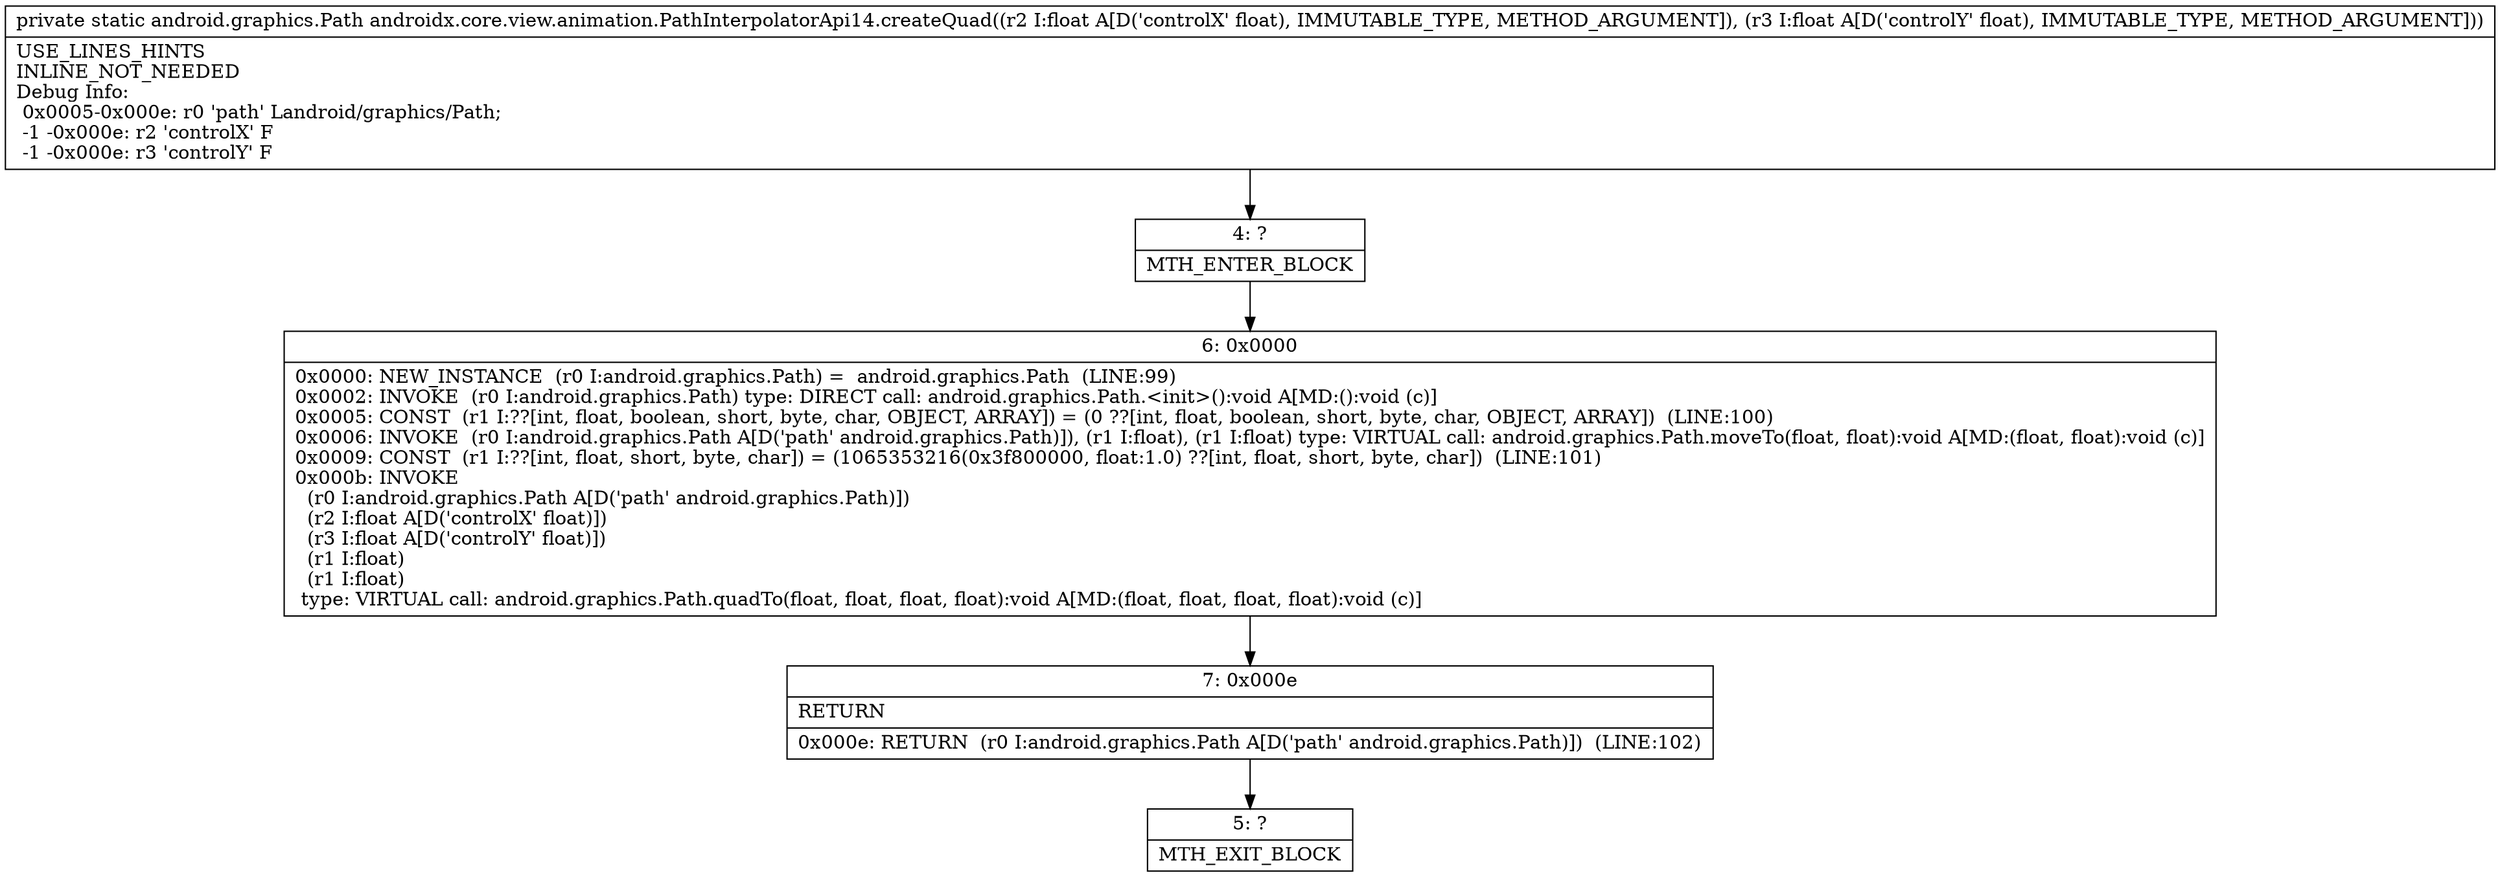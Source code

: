 digraph "CFG forandroidx.core.view.animation.PathInterpolatorApi14.createQuad(FF)Landroid\/graphics\/Path;" {
Node_4 [shape=record,label="{4\:\ ?|MTH_ENTER_BLOCK\l}"];
Node_6 [shape=record,label="{6\:\ 0x0000|0x0000: NEW_INSTANCE  (r0 I:android.graphics.Path) =  android.graphics.Path  (LINE:99)\l0x0002: INVOKE  (r0 I:android.graphics.Path) type: DIRECT call: android.graphics.Path.\<init\>():void A[MD:():void (c)]\l0x0005: CONST  (r1 I:??[int, float, boolean, short, byte, char, OBJECT, ARRAY]) = (0 ??[int, float, boolean, short, byte, char, OBJECT, ARRAY])  (LINE:100)\l0x0006: INVOKE  (r0 I:android.graphics.Path A[D('path' android.graphics.Path)]), (r1 I:float), (r1 I:float) type: VIRTUAL call: android.graphics.Path.moveTo(float, float):void A[MD:(float, float):void (c)]\l0x0009: CONST  (r1 I:??[int, float, short, byte, char]) = (1065353216(0x3f800000, float:1.0) ??[int, float, short, byte, char])  (LINE:101)\l0x000b: INVOKE  \l  (r0 I:android.graphics.Path A[D('path' android.graphics.Path)])\l  (r2 I:float A[D('controlX' float)])\l  (r3 I:float A[D('controlY' float)])\l  (r1 I:float)\l  (r1 I:float)\l type: VIRTUAL call: android.graphics.Path.quadTo(float, float, float, float):void A[MD:(float, float, float, float):void (c)]\l}"];
Node_7 [shape=record,label="{7\:\ 0x000e|RETURN\l|0x000e: RETURN  (r0 I:android.graphics.Path A[D('path' android.graphics.Path)])  (LINE:102)\l}"];
Node_5 [shape=record,label="{5\:\ ?|MTH_EXIT_BLOCK\l}"];
MethodNode[shape=record,label="{private static android.graphics.Path androidx.core.view.animation.PathInterpolatorApi14.createQuad((r2 I:float A[D('controlX' float), IMMUTABLE_TYPE, METHOD_ARGUMENT]), (r3 I:float A[D('controlY' float), IMMUTABLE_TYPE, METHOD_ARGUMENT]))  | USE_LINES_HINTS\lINLINE_NOT_NEEDED\lDebug Info:\l  0x0005\-0x000e: r0 'path' Landroid\/graphics\/Path;\l  \-1 \-0x000e: r2 'controlX' F\l  \-1 \-0x000e: r3 'controlY' F\l}"];
MethodNode -> Node_4;Node_4 -> Node_6;
Node_6 -> Node_7;
Node_7 -> Node_5;
}

